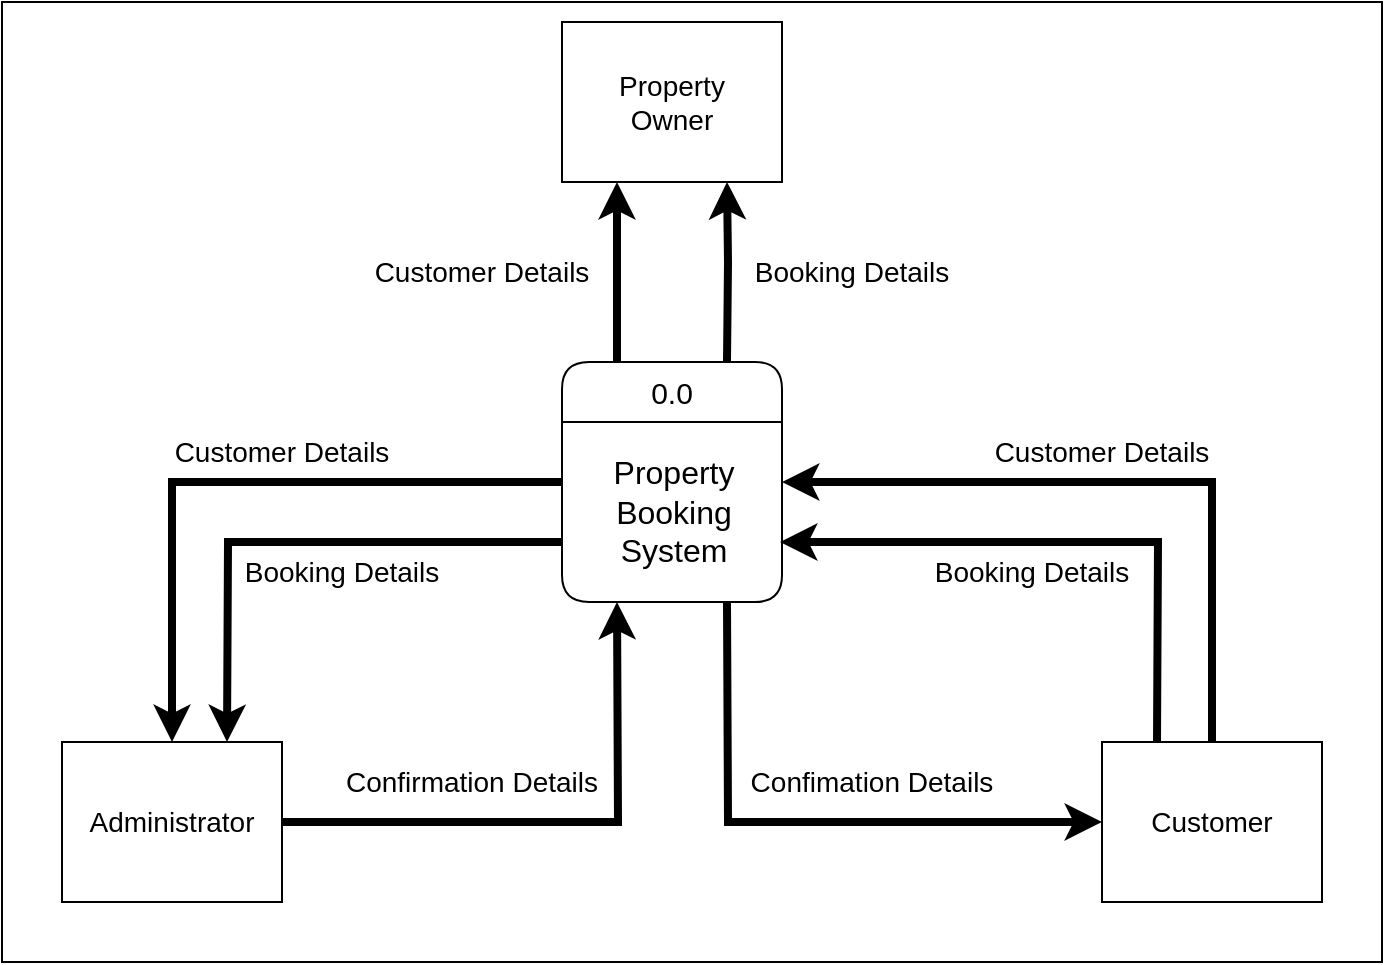 <mxfile version="22.0.2" type="device">
  <diagram name="Page-1" id="Dps0I7_S4gXQSdmRijlO">
    <mxGraphModel dx="1100" dy="851" grid="1" gridSize="10" guides="1" tooltips="1" connect="1" arrows="1" fold="1" page="1" pageScale="1" pageWidth="850" pageHeight="1100" math="0" shadow="0">
      <root>
        <mxCell id="0" />
        <mxCell id="1" parent="0" />
        <mxCell id="24KxXObp-F-Aar9soUN2-1" value="" style="rounded=0;whiteSpace=wrap;html=1;fillColor=#FFFFFF;" parent="1" vertex="1">
          <mxGeometry x="70" y="330" width="690" height="480" as="geometry" />
        </mxCell>
        <mxCell id="24KxXObp-F-Aar9soUN2-14" value="&lt;div style=&quot;text-align: center; font-size: 16px;&quot;&gt;&lt;br&gt;&lt;/div&gt;&lt;div style=&quot;text-align: center; font-size: 16px;&quot;&gt;Property Booking&lt;/div&gt;&lt;div style=&quot;text-align: center; font-size: 16px;&quot;&gt;System&lt;/div&gt;" style="text;strokeColor=none;fillColor=#FFFFFF;align=left;verticalAlign=middle;spacingLeft=4;spacingRight=4;overflow=hidden;points=[[0,0.5],[1,0.5]];portConstraint=eastwest;rotatable=0;whiteSpace=wrap;html=1;fontColor=#000000;rounded=1;fontSize=16;" parent="1" vertex="1">
          <mxGeometry x="350" y="520" width="110" height="110" as="geometry" />
        </mxCell>
        <mxCell id="24KxXObp-F-Aar9soUN2-15" value="&lt;font style=&quot;font-size: 15px;&quot; color=&quot;#000000&quot;&gt;0.0&lt;/font&gt;" style="swimlane;fontStyle=0;childLayout=stackLayout;horizontal=1;startSize=30;horizontalStack=0;resizeParent=1;resizeParentMax=0;resizeLast=0;collapsible=1;marginBottom=0;whiteSpace=wrap;html=1;rounded=1;strokeColor=#000000;fillColor=#ffffff;labelBackgroundColor=none;" parent="1" vertex="1">
          <mxGeometry x="350" y="510" width="110" height="120" as="geometry" />
        </mxCell>
        <mxCell id="24KxXObp-F-Aar9soUN2-22" value="Administrator" style="rounded=0;whiteSpace=wrap;html=1;fillColor=#FFFFFF;strokeColor=#000000;fontColor=#000000;fontSize=14;" parent="1" vertex="1">
          <mxGeometry x="100" y="700" width="110" height="80" as="geometry" />
        </mxCell>
        <mxCell id="24KxXObp-F-Aar9soUN2-24" value="" style="endArrow=classic;html=1;rounded=0;strokeWidth=4;fillColor=#e51400;strokeColor=#000000;entryX=0.75;entryY=0;entryDx=0;entryDy=0;exitX=0;exitY=0.75;exitDx=0;exitDy=0;" parent="1" source="24KxXObp-F-Aar9soUN2-15" target="24KxXObp-F-Aar9soUN2-22" edge="1">
          <mxGeometry width="50" height="50" relative="1" as="geometry">
            <mxPoint x="195" y="500" as="sourcePoint" />
            <mxPoint x="172.5" y="700" as="targetPoint" />
            <Array as="points">
              <mxPoint x="183" y="600" />
            </Array>
          </mxGeometry>
        </mxCell>
        <mxCell id="24KxXObp-F-Aar9soUN2-27" value="Property&lt;br&gt;Owner" style="rounded=0;whiteSpace=wrap;html=1;fillColor=#FFFFFF;strokeColor=#000000;fontColor=#000000;fontSize=14;" parent="1" vertex="1">
          <mxGeometry x="350" y="340" width="110" height="80" as="geometry" />
        </mxCell>
        <mxCell id="24KxXObp-F-Aar9soUN2-28" value="" style="endArrow=classic;html=1;rounded=0;strokeWidth=4;fillColor=#e51400;strokeColor=#000000;entryX=0.25;entryY=1;entryDx=0;entryDy=0;exitX=0.25;exitY=0;exitDx=0;exitDy=0;" parent="1" source="24KxXObp-F-Aar9soUN2-15" target="24KxXObp-F-Aar9soUN2-27" edge="1">
          <mxGeometry width="50" height="50" relative="1" as="geometry">
            <mxPoint x="195" y="500" as="sourcePoint" />
            <mxPoint x="360" y="580" as="targetPoint" />
            <Array as="points" />
          </mxGeometry>
        </mxCell>
        <mxCell id="24KxXObp-F-Aar9soUN2-29" value="" style="endArrow=none;html=1;rounded=0;strokeWidth=4;fillColor=#e51400;strokeColor=#000000;entryX=0.75;entryY=0;entryDx=0;entryDy=0;exitX=0.75;exitY=1;exitDx=0;exitDy=0;startArrow=classic;startFill=1;endFill=0;" parent="1" source="24KxXObp-F-Aar9soUN2-27" target="24KxXObp-F-Aar9soUN2-15" edge="1">
          <mxGeometry width="50" height="50" relative="1" as="geometry">
            <mxPoint x="415" y="520" as="sourcePoint" />
            <mxPoint x="580" y="445" as="targetPoint" />
            <Array as="points">
              <mxPoint x="433" y="460" />
            </Array>
          </mxGeometry>
        </mxCell>
        <mxCell id="24KxXObp-F-Aar9soUN2-31" value="Booking Details" style="text;html=1;align=center;verticalAlign=middle;whiteSpace=wrap;rounded=0;fontColor=#000000;fontStyle=0;fontSize=14;" parent="1" vertex="1">
          <mxGeometry x="430" y="440" width="130" height="50" as="geometry" />
        </mxCell>
        <mxCell id="24KxXObp-F-Aar9soUN2-33" value="Booking Details" style="text;html=1;align=center;verticalAlign=middle;whiteSpace=wrap;rounded=0;fontColor=#000000;fontStyle=0;fontSize=14;" parent="1" vertex="1">
          <mxGeometry x="170" y="590" width="140" height="50" as="geometry" />
        </mxCell>
        <mxCell id="LnXV1hUR1b_tBDLskrJE-2" value="Customer Details" style="text;html=1;align=center;verticalAlign=middle;whiteSpace=wrap;rounded=0;fontColor=#000000;fontStyle=0;fontSize=14;" parent="1" vertex="1">
          <mxGeometry x="240" y="450" width="140" height="30" as="geometry" />
        </mxCell>
        <mxCell id="LnXV1hUR1b_tBDLskrJE-4" value="Customer" style="rounded=0;whiteSpace=wrap;html=1;fillColor=#FFFFFF;strokeColor=#000000;fontColor=#000000;fontSize=14;" parent="1" vertex="1">
          <mxGeometry x="620" y="700" width="110" height="80" as="geometry" />
        </mxCell>
        <mxCell id="LnXV1hUR1b_tBDLskrJE-6" value="" style="endArrow=classic;html=1;rounded=0;strokeWidth=4;fillColor=#e51400;strokeColor=#000000;exitX=1;exitY=0.5;exitDx=0;exitDy=0;entryX=0.25;entryY=1;entryDx=0;entryDy=0;" parent="1" source="24KxXObp-F-Aar9soUN2-22" target="24KxXObp-F-Aar9soUN2-15" edge="1">
          <mxGeometry width="50" height="50" relative="1" as="geometry">
            <mxPoint x="675" y="470" as="sourcePoint" />
            <mxPoint x="380" y="670" as="targetPoint" />
            <Array as="points">
              <mxPoint x="378" y="740" />
            </Array>
          </mxGeometry>
        </mxCell>
        <mxCell id="LnXV1hUR1b_tBDLskrJE-7" value="" style="endArrow=none;html=1;rounded=0;strokeWidth=4;fillColor=#e51400;strokeColor=#000000;exitX=1;exitY=0.75;exitDx=0;exitDy=0;entryX=0.25;entryY=0;entryDx=0;entryDy=0;startArrow=classic;startFill=1;endFill=0;" parent="1" target="LnXV1hUR1b_tBDLskrJE-4" edge="1">
          <mxGeometry width="50" height="50" relative="1" as="geometry">
            <mxPoint x="459" y="600" as="sourcePoint" />
            <mxPoint x="626.5" y="700" as="targetPoint" />
            <Array as="points">
              <mxPoint x="648" y="600" />
            </Array>
          </mxGeometry>
        </mxCell>
        <mxCell id="LnXV1hUR1b_tBDLskrJE-8" value="Confimation Details" style="text;html=1;align=center;verticalAlign=middle;whiteSpace=wrap;rounded=0;fontColor=#000000;fontStyle=0;fontSize=14;" parent="1" vertex="1">
          <mxGeometry x="440" y="695" width="130" height="50" as="geometry" />
        </mxCell>
        <mxCell id="LnXV1hUR1b_tBDLskrJE-9" value="Booking Details" style="text;html=1;align=center;verticalAlign=middle;whiteSpace=wrap;rounded=0;fontColor=#000000;fontStyle=0;fontSize=14;" parent="1" vertex="1">
          <mxGeometry x="520" y="590" width="130" height="50" as="geometry" />
        </mxCell>
        <mxCell id="LnXV1hUR1b_tBDLskrJE-10" value="Confirmation Details" style="text;html=1;align=center;verticalAlign=middle;whiteSpace=wrap;rounded=0;fontColor=#000000;fontStyle=0;fontSize=14;" parent="1" vertex="1">
          <mxGeometry x="230" y="690" width="150" height="60" as="geometry" />
        </mxCell>
        <mxCell id="QjXNIfaINmg5cElkb7Dl-1" value="" style="endArrow=classic;html=1;rounded=0;strokeWidth=4;fillColor=#e51400;strokeColor=#000000;entryX=0.5;entryY=0;entryDx=0;entryDy=0;exitX=0;exitY=0.5;exitDx=0;exitDy=0;" parent="1" source="24KxXObp-F-Aar9soUN2-15" target="24KxXObp-F-Aar9soUN2-22" edge="1">
          <mxGeometry width="50" height="50" relative="1" as="geometry">
            <mxPoint x="320" y="570" as="sourcePoint" />
            <mxPoint x="145" y="700" as="targetPoint" />
            <Array as="points">
              <mxPoint x="155" y="570" />
            </Array>
          </mxGeometry>
        </mxCell>
        <mxCell id="QjXNIfaINmg5cElkb7Dl-2" value="Customer Details" style="text;html=1;align=center;verticalAlign=middle;whiteSpace=wrap;rounded=0;fontColor=#000000;fontStyle=0;fontSize=14;" parent="1" vertex="1">
          <mxGeometry x="140" y="530" width="140" height="50" as="geometry" />
        </mxCell>
        <mxCell id="QjXNIfaINmg5cElkb7Dl-4" value="" style="endArrow=none;html=1;rounded=0;strokeWidth=4;fillColor=#e51400;strokeColor=#000000;exitX=1;exitY=0.5;exitDx=0;exitDy=0;entryX=0.5;entryY=0;entryDx=0;entryDy=0;startArrow=classic;startFill=1;endFill=0;" parent="1" source="24KxXObp-F-Aar9soUN2-15" target="LnXV1hUR1b_tBDLskrJE-4" edge="1">
          <mxGeometry width="50" height="50" relative="1" as="geometry">
            <mxPoint x="615" y="750" as="sourcePoint" />
            <mxPoint x="443" y="640" as="targetPoint" />
            <Array as="points">
              <mxPoint x="675" y="570" />
            </Array>
          </mxGeometry>
        </mxCell>
        <mxCell id="QjXNIfaINmg5cElkb7Dl-5" value="Customer Details" style="text;html=1;align=center;verticalAlign=middle;whiteSpace=wrap;rounded=0;fontColor=#000000;fontStyle=0;fontSize=14;" parent="1" vertex="1">
          <mxGeometry x="550" y="530" width="140" height="50" as="geometry" />
        </mxCell>
        <mxCell id="QjXNIfaINmg5cElkb7Dl-7" value="" style="endArrow=classic;html=1;rounded=0;strokeWidth=4;fillColor=#e51400;strokeColor=#000000;exitX=0.75;exitY=1;exitDx=0;exitDy=0;entryX=0;entryY=0.5;entryDx=0;entryDy=0;" parent="1" source="24KxXObp-F-Aar9soUN2-15" target="LnXV1hUR1b_tBDLskrJE-4" edge="1">
          <mxGeometry width="50" height="50" relative="1" as="geometry">
            <mxPoint x="220" y="750" as="sourcePoint" />
            <mxPoint x="388" y="640" as="targetPoint" />
            <Array as="points">
              <mxPoint x="433" y="740" />
            </Array>
          </mxGeometry>
        </mxCell>
      </root>
    </mxGraphModel>
  </diagram>
</mxfile>
